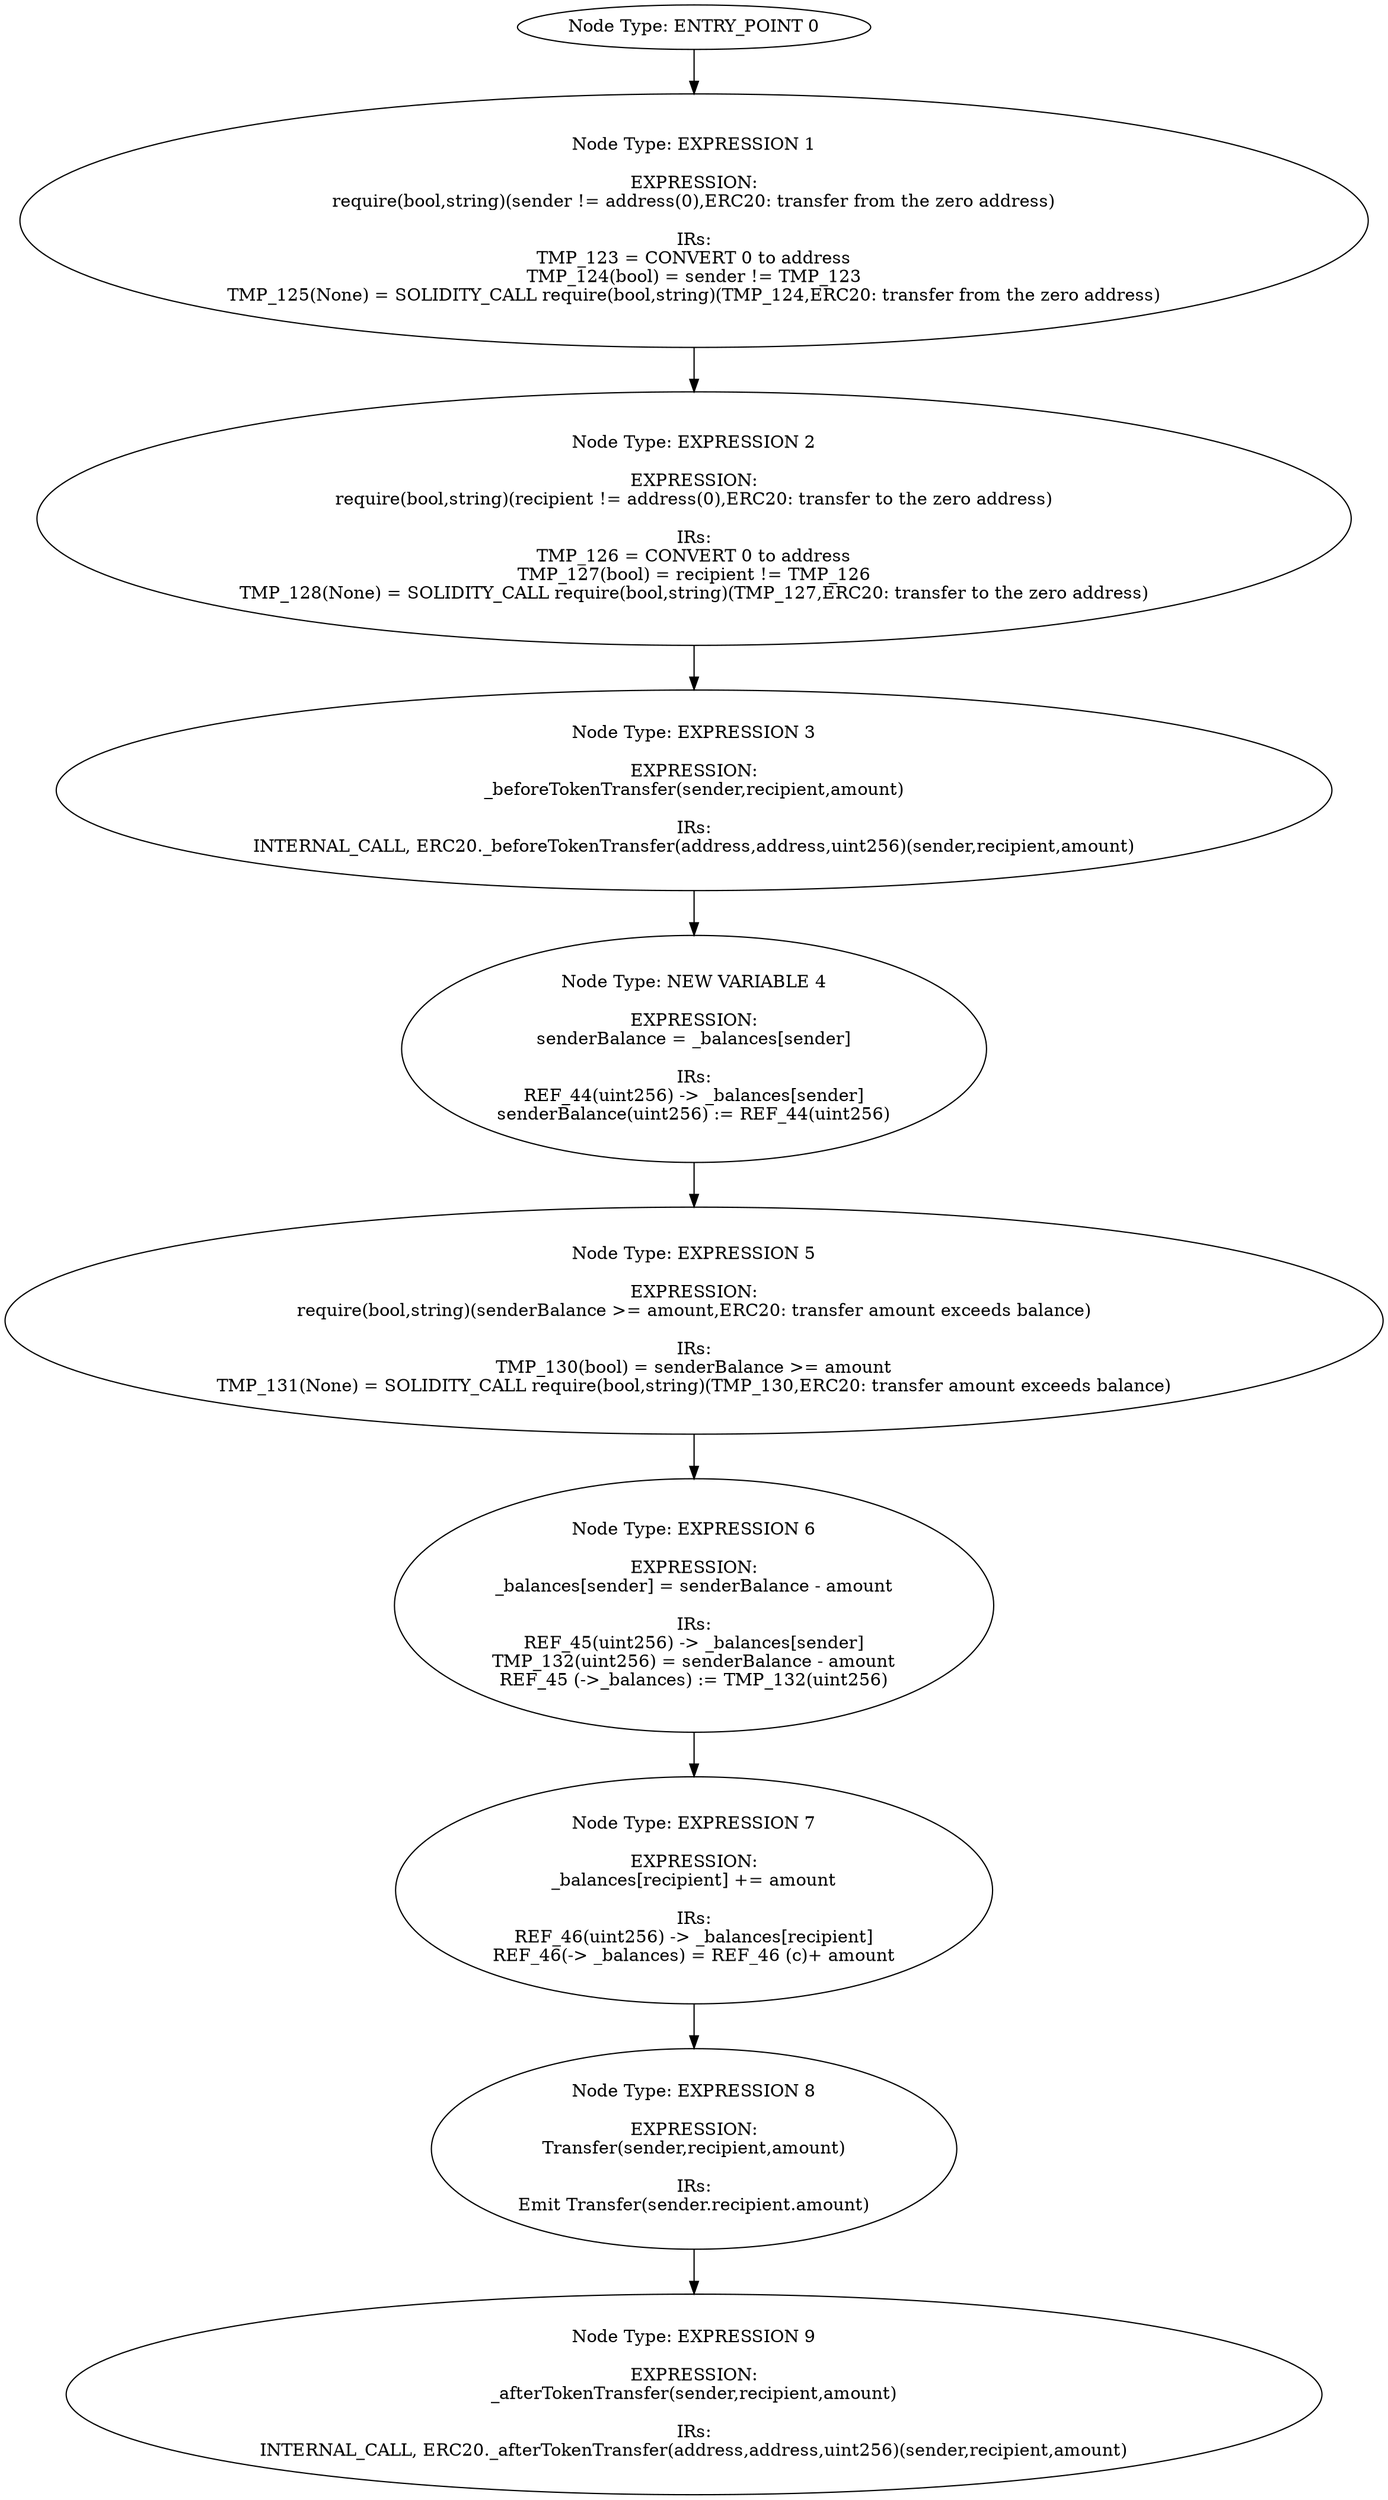 digraph{
0[label="Node Type: ENTRY_POINT 0
"];
0->1;
1[label="Node Type: EXPRESSION 1

EXPRESSION:
require(bool,string)(sender != address(0),ERC20: transfer from the zero address)

IRs:
TMP_123 = CONVERT 0 to address
TMP_124(bool) = sender != TMP_123
TMP_125(None) = SOLIDITY_CALL require(bool,string)(TMP_124,ERC20: transfer from the zero address)"];
1->2;
2[label="Node Type: EXPRESSION 2

EXPRESSION:
require(bool,string)(recipient != address(0),ERC20: transfer to the zero address)

IRs:
TMP_126 = CONVERT 0 to address
TMP_127(bool) = recipient != TMP_126
TMP_128(None) = SOLIDITY_CALL require(bool,string)(TMP_127,ERC20: transfer to the zero address)"];
2->3;
3[label="Node Type: EXPRESSION 3

EXPRESSION:
_beforeTokenTransfer(sender,recipient,amount)

IRs:
INTERNAL_CALL, ERC20._beforeTokenTransfer(address,address,uint256)(sender,recipient,amount)"];
3->4;
4[label="Node Type: NEW VARIABLE 4

EXPRESSION:
senderBalance = _balances[sender]

IRs:
REF_44(uint256) -> _balances[sender]
senderBalance(uint256) := REF_44(uint256)"];
4->5;
5[label="Node Type: EXPRESSION 5

EXPRESSION:
require(bool,string)(senderBalance >= amount,ERC20: transfer amount exceeds balance)

IRs:
TMP_130(bool) = senderBalance >= amount
TMP_131(None) = SOLIDITY_CALL require(bool,string)(TMP_130,ERC20: transfer amount exceeds balance)"];
5->6;
6[label="Node Type: EXPRESSION 6

EXPRESSION:
_balances[sender] = senderBalance - amount

IRs:
REF_45(uint256) -> _balances[sender]
TMP_132(uint256) = senderBalance - amount
REF_45 (->_balances) := TMP_132(uint256)"];
6->7;
7[label="Node Type: EXPRESSION 7

EXPRESSION:
_balances[recipient] += amount

IRs:
REF_46(uint256) -> _balances[recipient]
REF_46(-> _balances) = REF_46 (c)+ amount"];
7->8;
8[label="Node Type: EXPRESSION 8

EXPRESSION:
Transfer(sender,recipient,amount)

IRs:
Emit Transfer(sender.recipient.amount)"];
8->9;
9[label="Node Type: EXPRESSION 9

EXPRESSION:
_afterTokenTransfer(sender,recipient,amount)

IRs:
INTERNAL_CALL, ERC20._afterTokenTransfer(address,address,uint256)(sender,recipient,amount)"];
}
